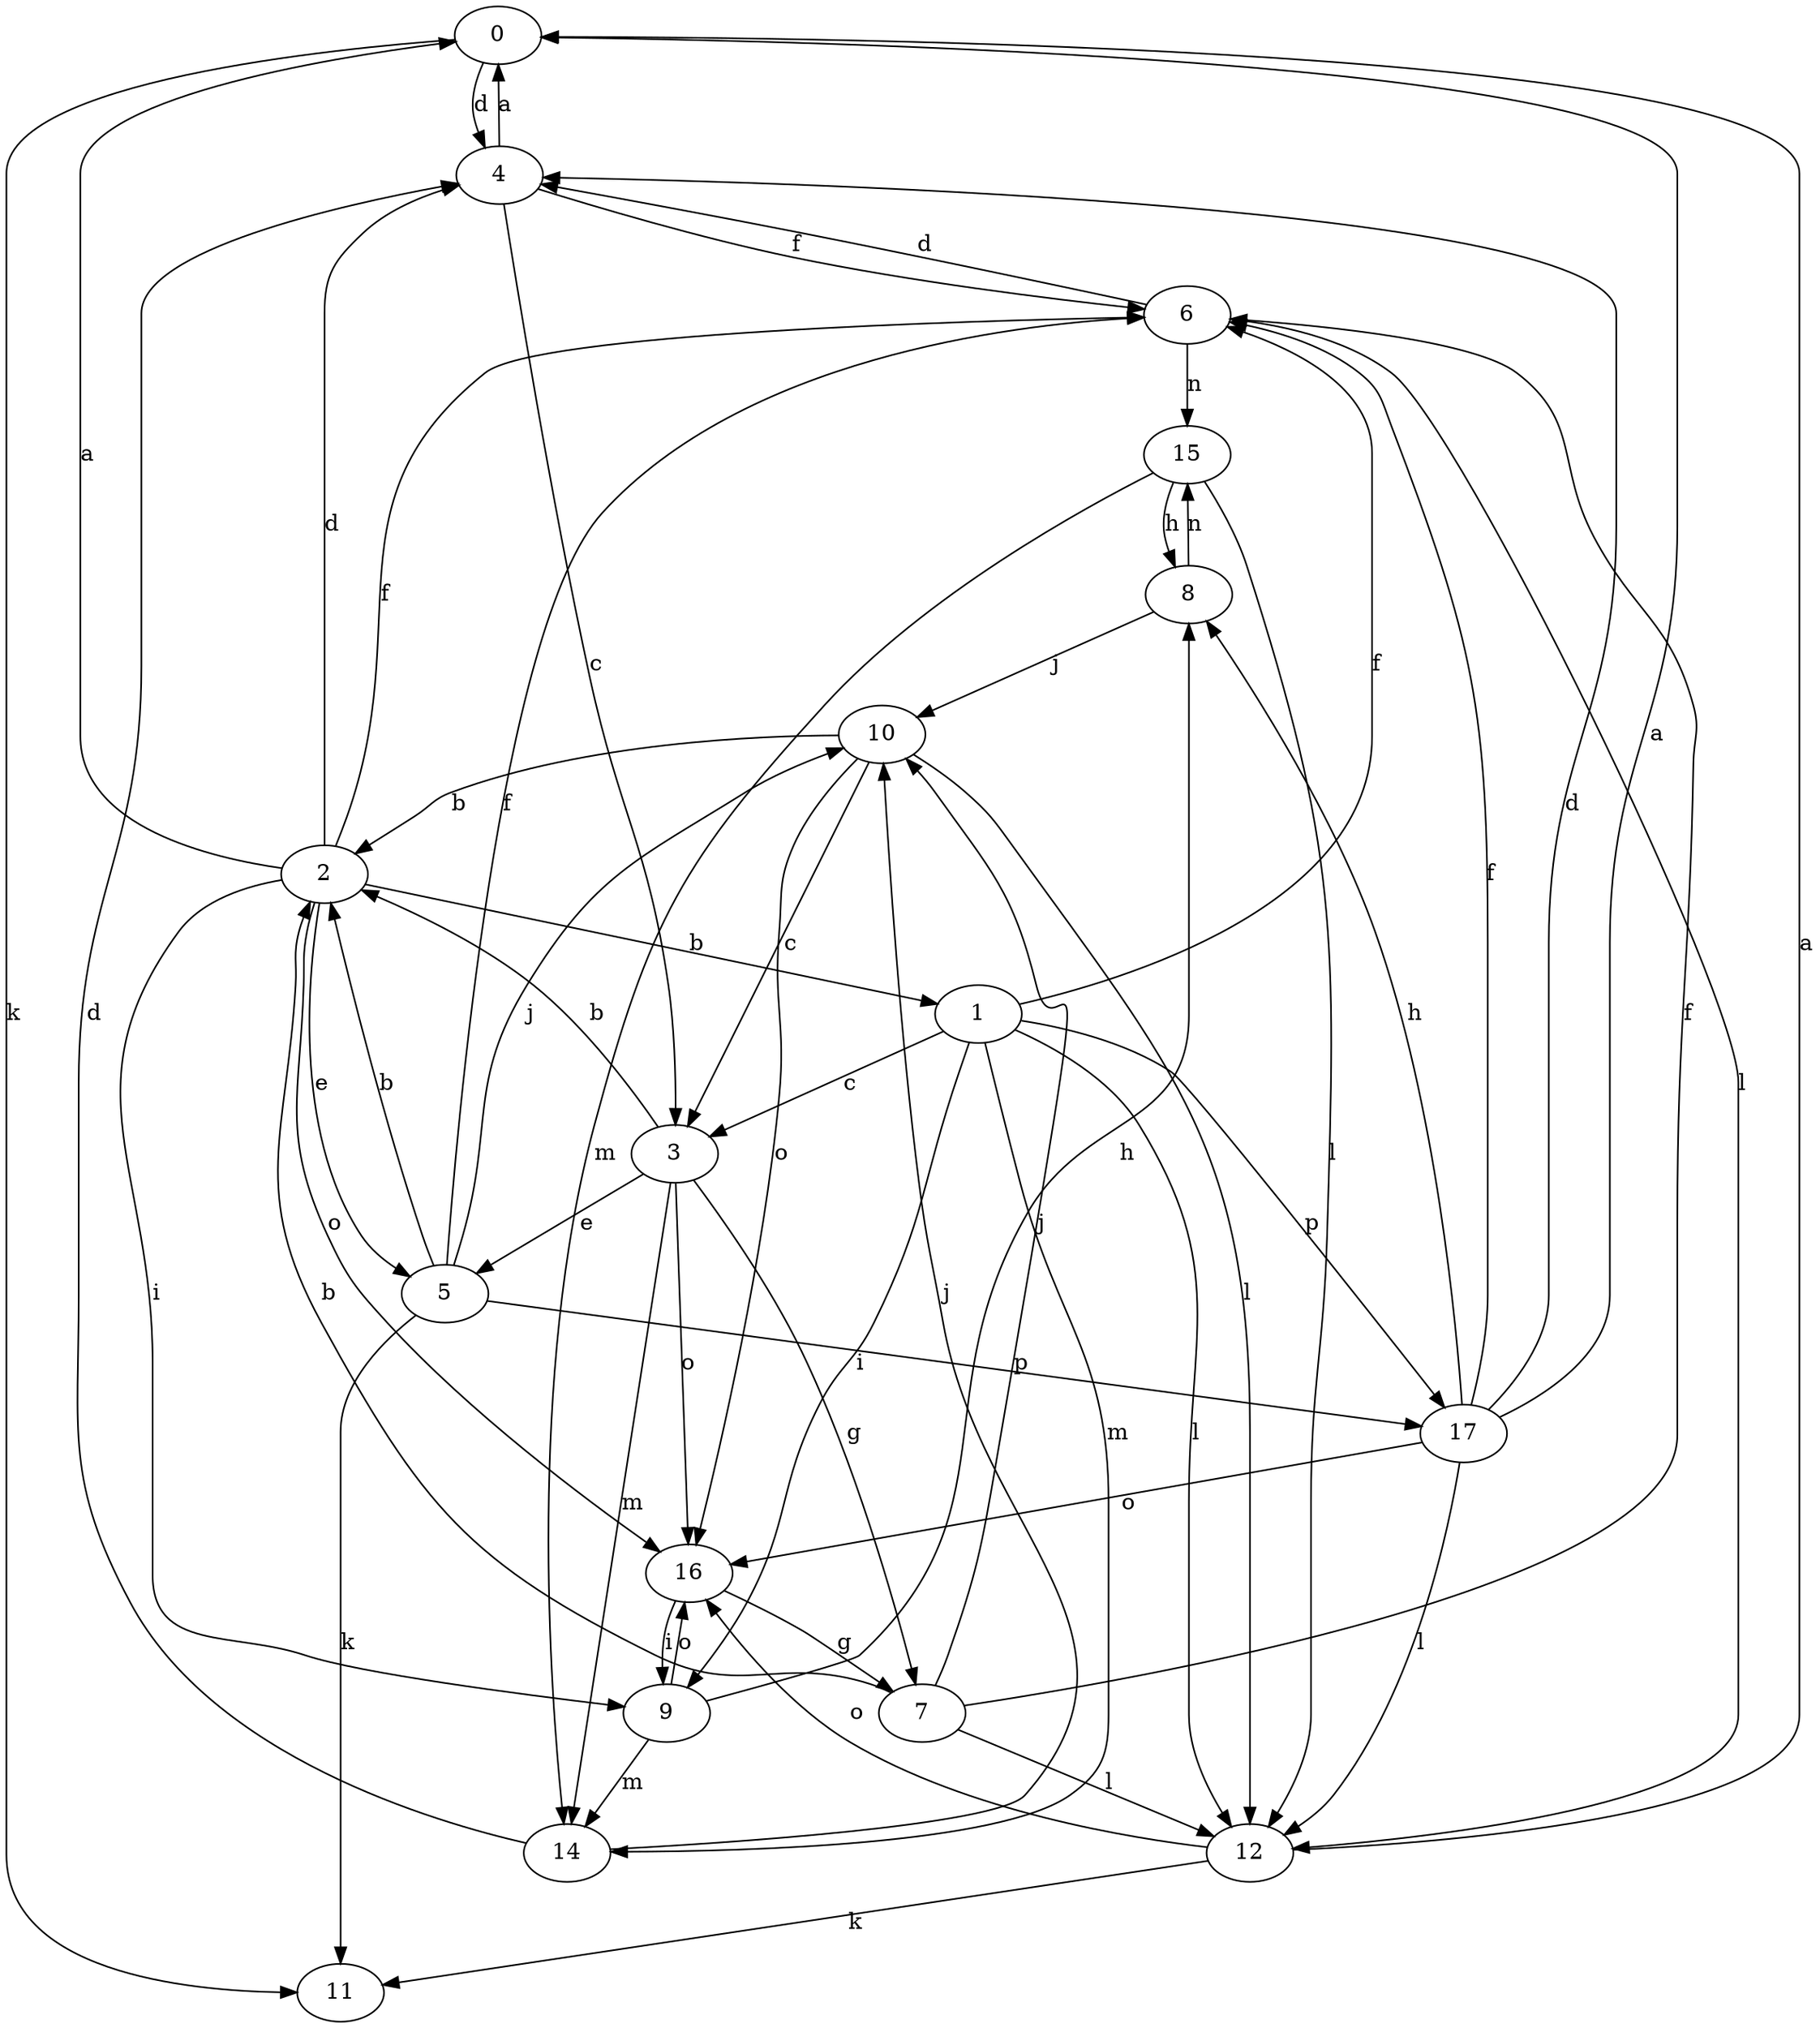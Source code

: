 strict digraph  {
0;
1;
2;
3;
4;
5;
6;
7;
8;
9;
10;
11;
12;
14;
15;
16;
17;
0 -> 4  [label=d];
0 -> 11  [label=k];
1 -> 3  [label=c];
1 -> 6  [label=f];
1 -> 9  [label=i];
1 -> 12  [label=l];
1 -> 14  [label=m];
1 -> 17  [label=p];
2 -> 0  [label=a];
2 -> 1  [label=b];
2 -> 4  [label=d];
2 -> 5  [label=e];
2 -> 6  [label=f];
2 -> 9  [label=i];
2 -> 16  [label=o];
3 -> 2  [label=b];
3 -> 5  [label=e];
3 -> 7  [label=g];
3 -> 14  [label=m];
3 -> 16  [label=o];
4 -> 0  [label=a];
4 -> 3  [label=c];
4 -> 6  [label=f];
5 -> 2  [label=b];
5 -> 6  [label=f];
5 -> 10  [label=j];
5 -> 11  [label=k];
5 -> 17  [label=p];
6 -> 4  [label=d];
6 -> 12  [label=l];
6 -> 15  [label=n];
7 -> 2  [label=b];
7 -> 6  [label=f];
7 -> 10  [label=j];
7 -> 12  [label=l];
8 -> 10  [label=j];
8 -> 15  [label=n];
9 -> 8  [label=h];
9 -> 14  [label=m];
9 -> 16  [label=o];
10 -> 2  [label=b];
10 -> 3  [label=c];
10 -> 12  [label=l];
10 -> 16  [label=o];
12 -> 0  [label=a];
12 -> 11  [label=k];
12 -> 16  [label=o];
14 -> 4  [label=d];
14 -> 10  [label=j];
15 -> 8  [label=h];
15 -> 12  [label=l];
15 -> 14  [label=m];
16 -> 7  [label=g];
16 -> 9  [label=i];
17 -> 0  [label=a];
17 -> 4  [label=d];
17 -> 6  [label=f];
17 -> 8  [label=h];
17 -> 12  [label=l];
17 -> 16  [label=o];
}
